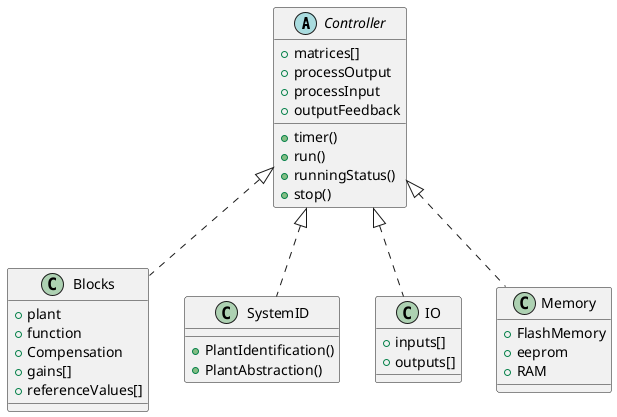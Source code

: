 @startuml AlphaUML

Abstract Controller{
    +matrices[]
    +processOutput
    +processInput
    +outputFeedback
    +timer()
    +run()
    +runningStatus()
    +stop()

}

class Blocks implements Controller{
    +plant
    +function
    +Compensation
    +gains[]
    +referenceValues[]
}

class SystemID implements Controller{
    +PlantIdentification()
    +PlantAbstraction()
}

class IO implements Controller{
    +inputs[]
    +outputs[]
}

class Memory implements Controller{
    +FlashMemory
    +eeprom
    +RAM
}

@enduml


